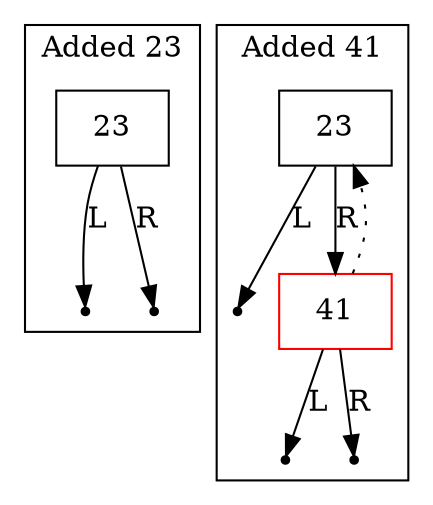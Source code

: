 digraph {
subgraph "cluster_Added 23_count_1"{
label ="Added 23";
"cluster_Added 23_count_1_data_23"[shape=record color=black label="{23}"];
"cluster_Added 23_count_1_data_23_leftNull" [label=Null shape=point color=black];
"cluster_Added 23_count_1_data_23_rightNull" [label=Null shape=point color=black];

"cluster_Added 23_count_1_data_23" -> "cluster_Added 23_count_1_data_23_leftNull"[label=L];
"cluster_Added 23_count_1_data_23" -> "cluster_Added 23_count_1_data_23_rightNull"[label=R];

}
subgraph "cluster_Added 41_count_2"{
label ="Added 41";
"cluster_Added 41_count_2_data_23"[shape=record color=black label="{23}"];
"cluster_Added 41_count_2_data_23_leftNull" [label=Null shape=point color=black];
"cluster_Added 41_count_2_data_41"[shape=record color=red label="{41}"];
"cluster_Added 41_count_2_data_41_leftNull" [label=Null shape=point color=black];
"cluster_Added 41_count_2_data_41_rightNull" [label=Null shape=point color=black];

"cluster_Added 41_count_2_data_23" -> "cluster_Added 41_count_2_data_23_leftNull"[label=L];
"cluster_Added 41_count_2_data_23" -> "cluster_Added 41_count_2_data_41"[label=R];
"cluster_Added 41_count_2_data_41" -> "cluster_Added 41_count_2_data_23"[style=dotted];
"cluster_Added 41_count_2_data_41" -> "cluster_Added 41_count_2_data_41_leftNull"[label=L];
"cluster_Added 41_count_2_data_41" -> "cluster_Added 41_count_2_data_41_rightNull"[label=R];

}
label = "";}

